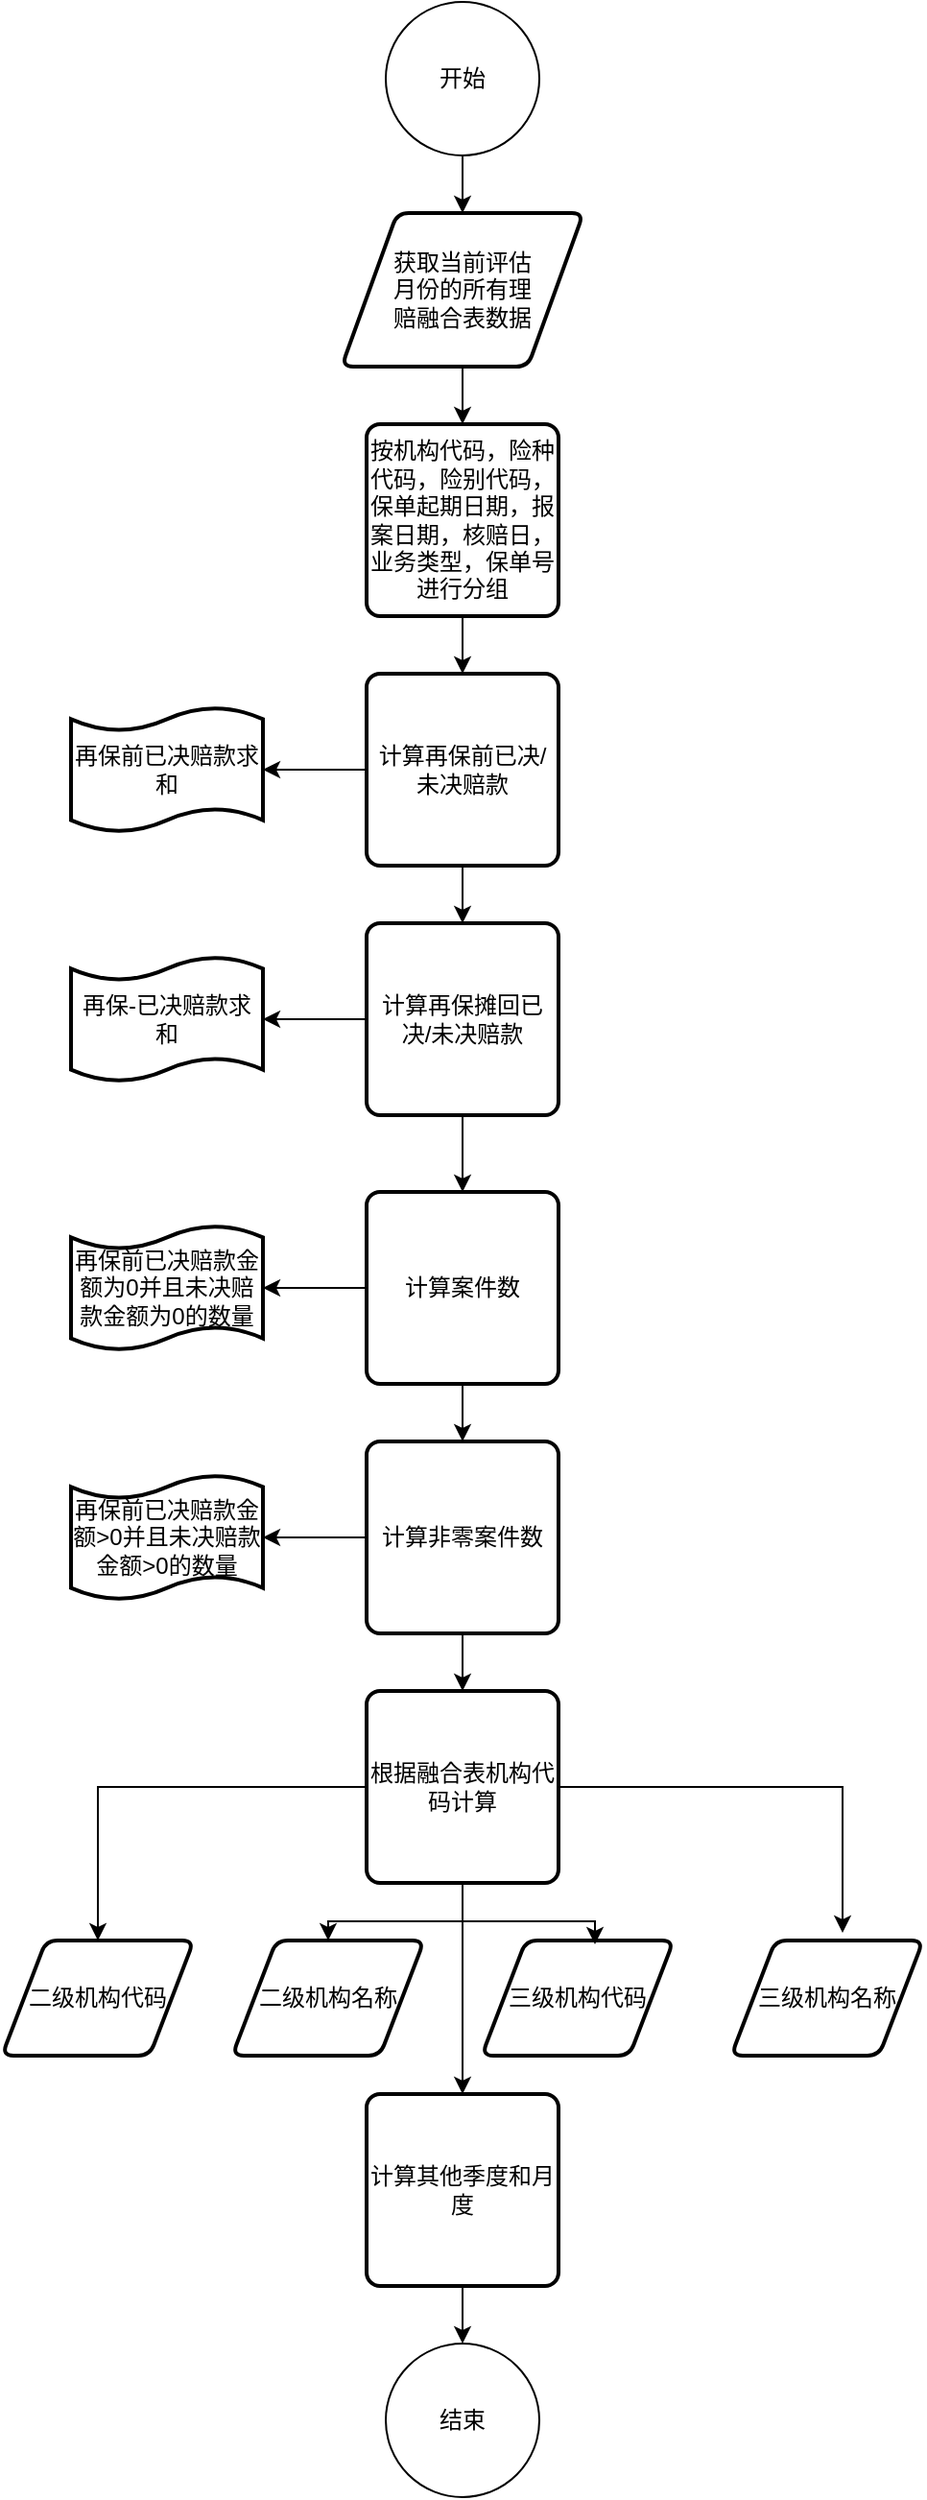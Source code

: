 <mxfile version="21.8.2" type="github">
  <diagram name="第 1 页" id="T0QZJRiEJ-4Tnowe0s38">
    <mxGraphModel dx="954" dy="495" grid="1" gridSize="10" guides="1" tooltips="1" connect="1" arrows="1" fold="1" page="1" pageScale="1" pageWidth="827" pageHeight="1169" math="0" shadow="0">
      <root>
        <mxCell id="0" />
        <mxCell id="1" parent="0" />
        <mxCell id="2ZlbLJ-4laBUCpMmUqpr-20" value="" style="edgeStyle=orthogonalEdgeStyle;rounded=0;orthogonalLoop=1;jettySize=auto;html=1;" edge="1" parent="1" source="2ZlbLJ-4laBUCpMmUqpr-1" target="2ZlbLJ-4laBUCpMmUqpr-3">
          <mxGeometry relative="1" as="geometry" />
        </mxCell>
        <mxCell id="2ZlbLJ-4laBUCpMmUqpr-1" value="开始" style="ellipse;whiteSpace=wrap;html=1;aspect=fixed;" vertex="1" parent="1">
          <mxGeometry x="374" y="20" width="80" height="80" as="geometry" />
        </mxCell>
        <mxCell id="2ZlbLJ-4laBUCpMmUqpr-21" value="" style="edgeStyle=orthogonalEdgeStyle;rounded=0;orthogonalLoop=1;jettySize=auto;html=1;" edge="1" parent="1" source="2ZlbLJ-4laBUCpMmUqpr-3" target="2ZlbLJ-4laBUCpMmUqpr-4">
          <mxGeometry relative="1" as="geometry" />
        </mxCell>
        <mxCell id="2ZlbLJ-4laBUCpMmUqpr-3" value="获取当前评估&lt;br&gt;月份的所有理&lt;br&gt;赔融合表数据" style="shape=parallelogram;html=1;strokeWidth=2;perimeter=parallelogramPerimeter;whiteSpace=wrap;rounded=1;arcSize=12;size=0.23;" vertex="1" parent="1">
          <mxGeometry x="351" y="130" width="126" height="80" as="geometry" />
        </mxCell>
        <mxCell id="2ZlbLJ-4laBUCpMmUqpr-22" value="" style="edgeStyle=orthogonalEdgeStyle;rounded=0;orthogonalLoop=1;jettySize=auto;html=1;" edge="1" parent="1" source="2ZlbLJ-4laBUCpMmUqpr-4" target="2ZlbLJ-4laBUCpMmUqpr-5">
          <mxGeometry relative="1" as="geometry" />
        </mxCell>
        <mxCell id="2ZlbLJ-4laBUCpMmUqpr-4" value="按机构代码，险种代码，险别代码，保单起期日期，报案日期，核赔日，业务类型，保单号进行分组" style="rounded=1;whiteSpace=wrap;html=1;absoluteArcSize=1;arcSize=14;strokeWidth=2;" vertex="1" parent="1">
          <mxGeometry x="364" y="240" width="100" height="100" as="geometry" />
        </mxCell>
        <mxCell id="2ZlbLJ-4laBUCpMmUqpr-23" value="" style="edgeStyle=orthogonalEdgeStyle;rounded=0;orthogonalLoop=1;jettySize=auto;html=1;" edge="1" parent="1" source="2ZlbLJ-4laBUCpMmUqpr-5" target="2ZlbLJ-4laBUCpMmUqpr-9">
          <mxGeometry relative="1" as="geometry" />
        </mxCell>
        <mxCell id="2ZlbLJ-4laBUCpMmUqpr-24" value="" style="edgeStyle=orthogonalEdgeStyle;rounded=0;orthogonalLoop=1;jettySize=auto;html=1;" edge="1" parent="1" source="2ZlbLJ-4laBUCpMmUqpr-5" target="2ZlbLJ-4laBUCpMmUqpr-6">
          <mxGeometry relative="1" as="geometry" />
        </mxCell>
        <mxCell id="2ZlbLJ-4laBUCpMmUqpr-5" value="计算再保前已决/未决赔款" style="rounded=1;whiteSpace=wrap;html=1;absoluteArcSize=1;arcSize=14;strokeWidth=2;" vertex="1" parent="1">
          <mxGeometry x="364" y="370" width="100" height="100" as="geometry" />
        </mxCell>
        <mxCell id="2ZlbLJ-4laBUCpMmUqpr-25" value="" style="edgeStyle=orthogonalEdgeStyle;rounded=0;orthogonalLoop=1;jettySize=auto;html=1;" edge="1" parent="1" source="2ZlbLJ-4laBUCpMmUqpr-6" target="2ZlbLJ-4laBUCpMmUqpr-10">
          <mxGeometry relative="1" as="geometry" />
        </mxCell>
        <mxCell id="2ZlbLJ-4laBUCpMmUqpr-26" value="" style="edgeStyle=orthogonalEdgeStyle;rounded=0;orthogonalLoop=1;jettySize=auto;html=1;" edge="1" parent="1" source="2ZlbLJ-4laBUCpMmUqpr-6" target="2ZlbLJ-4laBUCpMmUqpr-7">
          <mxGeometry relative="1" as="geometry" />
        </mxCell>
        <mxCell id="2ZlbLJ-4laBUCpMmUqpr-6" value="计算再保摊回已决/未决赔款" style="rounded=1;whiteSpace=wrap;html=1;absoluteArcSize=1;arcSize=14;strokeWidth=2;" vertex="1" parent="1">
          <mxGeometry x="364" y="500" width="100" height="100" as="geometry" />
        </mxCell>
        <mxCell id="2ZlbLJ-4laBUCpMmUqpr-27" value="" style="edgeStyle=orthogonalEdgeStyle;rounded=0;orthogonalLoop=1;jettySize=auto;html=1;" edge="1" parent="1" source="2ZlbLJ-4laBUCpMmUqpr-7" target="2ZlbLJ-4laBUCpMmUqpr-8">
          <mxGeometry relative="1" as="geometry" />
        </mxCell>
        <mxCell id="2ZlbLJ-4laBUCpMmUqpr-35" value="" style="edgeStyle=orthogonalEdgeStyle;rounded=0;orthogonalLoop=1;jettySize=auto;html=1;" edge="1" parent="1" source="2ZlbLJ-4laBUCpMmUqpr-7" target="2ZlbLJ-4laBUCpMmUqpr-11">
          <mxGeometry relative="1" as="geometry" />
        </mxCell>
        <mxCell id="2ZlbLJ-4laBUCpMmUqpr-7" value="计算案件数" style="rounded=1;whiteSpace=wrap;html=1;absoluteArcSize=1;arcSize=14;strokeWidth=2;" vertex="1" parent="1">
          <mxGeometry x="364" y="640" width="100" height="100" as="geometry" />
        </mxCell>
        <mxCell id="2ZlbLJ-4laBUCpMmUqpr-28" value="" style="edgeStyle=orthogonalEdgeStyle;rounded=0;orthogonalLoop=1;jettySize=auto;html=1;" edge="1" parent="1" source="2ZlbLJ-4laBUCpMmUqpr-8" target="2ZlbLJ-4laBUCpMmUqpr-13">
          <mxGeometry relative="1" as="geometry" />
        </mxCell>
        <mxCell id="2ZlbLJ-4laBUCpMmUqpr-36" value="" style="edgeStyle=orthogonalEdgeStyle;rounded=0;orthogonalLoop=1;jettySize=auto;html=1;" edge="1" parent="1" source="2ZlbLJ-4laBUCpMmUqpr-8" target="2ZlbLJ-4laBUCpMmUqpr-12">
          <mxGeometry relative="1" as="geometry" />
        </mxCell>
        <mxCell id="2ZlbLJ-4laBUCpMmUqpr-8" value="计算非零案件数" style="rounded=1;whiteSpace=wrap;html=1;absoluteArcSize=1;arcSize=14;strokeWidth=2;" vertex="1" parent="1">
          <mxGeometry x="364" y="770" width="100" height="100" as="geometry" />
        </mxCell>
        <mxCell id="2ZlbLJ-4laBUCpMmUqpr-9" value="再保前已决赔款求和" style="shape=tape;whiteSpace=wrap;html=1;strokeWidth=2;size=0.19" vertex="1" parent="1">
          <mxGeometry x="210" y="387.5" width="100" height="65" as="geometry" />
        </mxCell>
        <mxCell id="2ZlbLJ-4laBUCpMmUqpr-10" value="再保-已决赔款求和" style="shape=tape;whiteSpace=wrap;html=1;strokeWidth=2;size=0.19" vertex="1" parent="1">
          <mxGeometry x="210" y="517.5" width="100" height="65" as="geometry" />
        </mxCell>
        <mxCell id="2ZlbLJ-4laBUCpMmUqpr-11" value="再保前已决赔款金额为0并且未决赔款金额为0的数量" style="shape=tape;whiteSpace=wrap;html=1;strokeWidth=2;size=0.19" vertex="1" parent="1">
          <mxGeometry x="210" y="657.5" width="100" height="65" as="geometry" />
        </mxCell>
        <mxCell id="2ZlbLJ-4laBUCpMmUqpr-12" value="再保前已决赔款金额&amp;gt;0并且未决赔款金额&amp;gt;0的数量" style="shape=tape;whiteSpace=wrap;html=1;strokeWidth=2;size=0.19" vertex="1" parent="1">
          <mxGeometry x="210" y="787.5" width="100" height="65" as="geometry" />
        </mxCell>
        <mxCell id="2ZlbLJ-4laBUCpMmUqpr-29" value="" style="edgeStyle=orthogonalEdgeStyle;rounded=0;orthogonalLoop=1;jettySize=auto;html=1;" edge="1" parent="1" source="2ZlbLJ-4laBUCpMmUqpr-13" target="2ZlbLJ-4laBUCpMmUqpr-18">
          <mxGeometry relative="1" as="geometry" />
        </mxCell>
        <mxCell id="2ZlbLJ-4laBUCpMmUqpr-30" style="edgeStyle=orthogonalEdgeStyle;rounded=0;orthogonalLoop=1;jettySize=auto;html=1;entryX=0.5;entryY=0;entryDx=0;entryDy=0;" edge="1" parent="1" source="2ZlbLJ-4laBUCpMmUqpr-13" target="2ZlbLJ-4laBUCpMmUqpr-14">
          <mxGeometry relative="1" as="geometry" />
        </mxCell>
        <mxCell id="2ZlbLJ-4laBUCpMmUqpr-31" style="edgeStyle=orthogonalEdgeStyle;rounded=0;orthogonalLoop=1;jettySize=auto;html=1;entryX=0.5;entryY=0;entryDx=0;entryDy=0;" edge="1" parent="1" source="2ZlbLJ-4laBUCpMmUqpr-13" target="2ZlbLJ-4laBUCpMmUqpr-15">
          <mxGeometry relative="1" as="geometry" />
        </mxCell>
        <mxCell id="2ZlbLJ-4laBUCpMmUqpr-13" value="根据融合表机构代码计算" style="rounded=1;whiteSpace=wrap;html=1;absoluteArcSize=1;arcSize=14;strokeWidth=2;" vertex="1" parent="1">
          <mxGeometry x="364" y="900" width="100" height="100" as="geometry" />
        </mxCell>
        <mxCell id="2ZlbLJ-4laBUCpMmUqpr-14" value="二级机构代码" style="shape=parallelogram;html=1;strokeWidth=2;perimeter=parallelogramPerimeter;whiteSpace=wrap;rounded=1;arcSize=12;size=0.23;" vertex="1" parent="1">
          <mxGeometry x="174" y="1030" width="100" height="60" as="geometry" />
        </mxCell>
        <mxCell id="2ZlbLJ-4laBUCpMmUqpr-15" value="二级机构名称" style="shape=parallelogram;html=1;strokeWidth=2;perimeter=parallelogramPerimeter;whiteSpace=wrap;rounded=1;arcSize=12;size=0.23;" vertex="1" parent="1">
          <mxGeometry x="294" y="1030" width="100" height="60" as="geometry" />
        </mxCell>
        <mxCell id="2ZlbLJ-4laBUCpMmUqpr-16" value="三级机构代码" style="shape=parallelogram;html=1;strokeWidth=2;perimeter=parallelogramPerimeter;whiteSpace=wrap;rounded=1;arcSize=12;size=0.23;" vertex="1" parent="1">
          <mxGeometry x="424" y="1030" width="100" height="60" as="geometry" />
        </mxCell>
        <mxCell id="2ZlbLJ-4laBUCpMmUqpr-17" value="三级机构名称" style="shape=parallelogram;html=1;strokeWidth=2;perimeter=parallelogramPerimeter;whiteSpace=wrap;rounded=1;arcSize=12;size=0.23;" vertex="1" parent="1">
          <mxGeometry x="554" y="1030" width="100" height="60" as="geometry" />
        </mxCell>
        <mxCell id="2ZlbLJ-4laBUCpMmUqpr-34" value="" style="edgeStyle=orthogonalEdgeStyle;rounded=0;orthogonalLoop=1;jettySize=auto;html=1;" edge="1" parent="1" source="2ZlbLJ-4laBUCpMmUqpr-18" target="2ZlbLJ-4laBUCpMmUqpr-19">
          <mxGeometry relative="1" as="geometry" />
        </mxCell>
        <mxCell id="2ZlbLJ-4laBUCpMmUqpr-18" value="计算其他季度和月度" style="rounded=1;whiteSpace=wrap;html=1;absoluteArcSize=1;arcSize=14;strokeWidth=2;" vertex="1" parent="1">
          <mxGeometry x="364" y="1110" width="100" height="100" as="geometry" />
        </mxCell>
        <mxCell id="2ZlbLJ-4laBUCpMmUqpr-19" value="结束" style="ellipse;whiteSpace=wrap;html=1;aspect=fixed;" vertex="1" parent="1">
          <mxGeometry x="374" y="1240" width="80" height="80" as="geometry" />
        </mxCell>
        <mxCell id="2ZlbLJ-4laBUCpMmUqpr-32" style="edgeStyle=orthogonalEdgeStyle;rounded=0;orthogonalLoop=1;jettySize=auto;html=1;entryX=0.59;entryY=0.033;entryDx=0;entryDy=0;entryPerimeter=0;" edge="1" parent="1" source="2ZlbLJ-4laBUCpMmUqpr-13" target="2ZlbLJ-4laBUCpMmUqpr-16">
          <mxGeometry relative="1" as="geometry" />
        </mxCell>
        <mxCell id="2ZlbLJ-4laBUCpMmUqpr-33" style="edgeStyle=orthogonalEdgeStyle;rounded=0;orthogonalLoop=1;jettySize=auto;html=1;entryX=0.58;entryY=-0.067;entryDx=0;entryDy=0;entryPerimeter=0;" edge="1" parent="1" source="2ZlbLJ-4laBUCpMmUqpr-13" target="2ZlbLJ-4laBUCpMmUqpr-17">
          <mxGeometry relative="1" as="geometry" />
        </mxCell>
      </root>
    </mxGraphModel>
  </diagram>
</mxfile>
